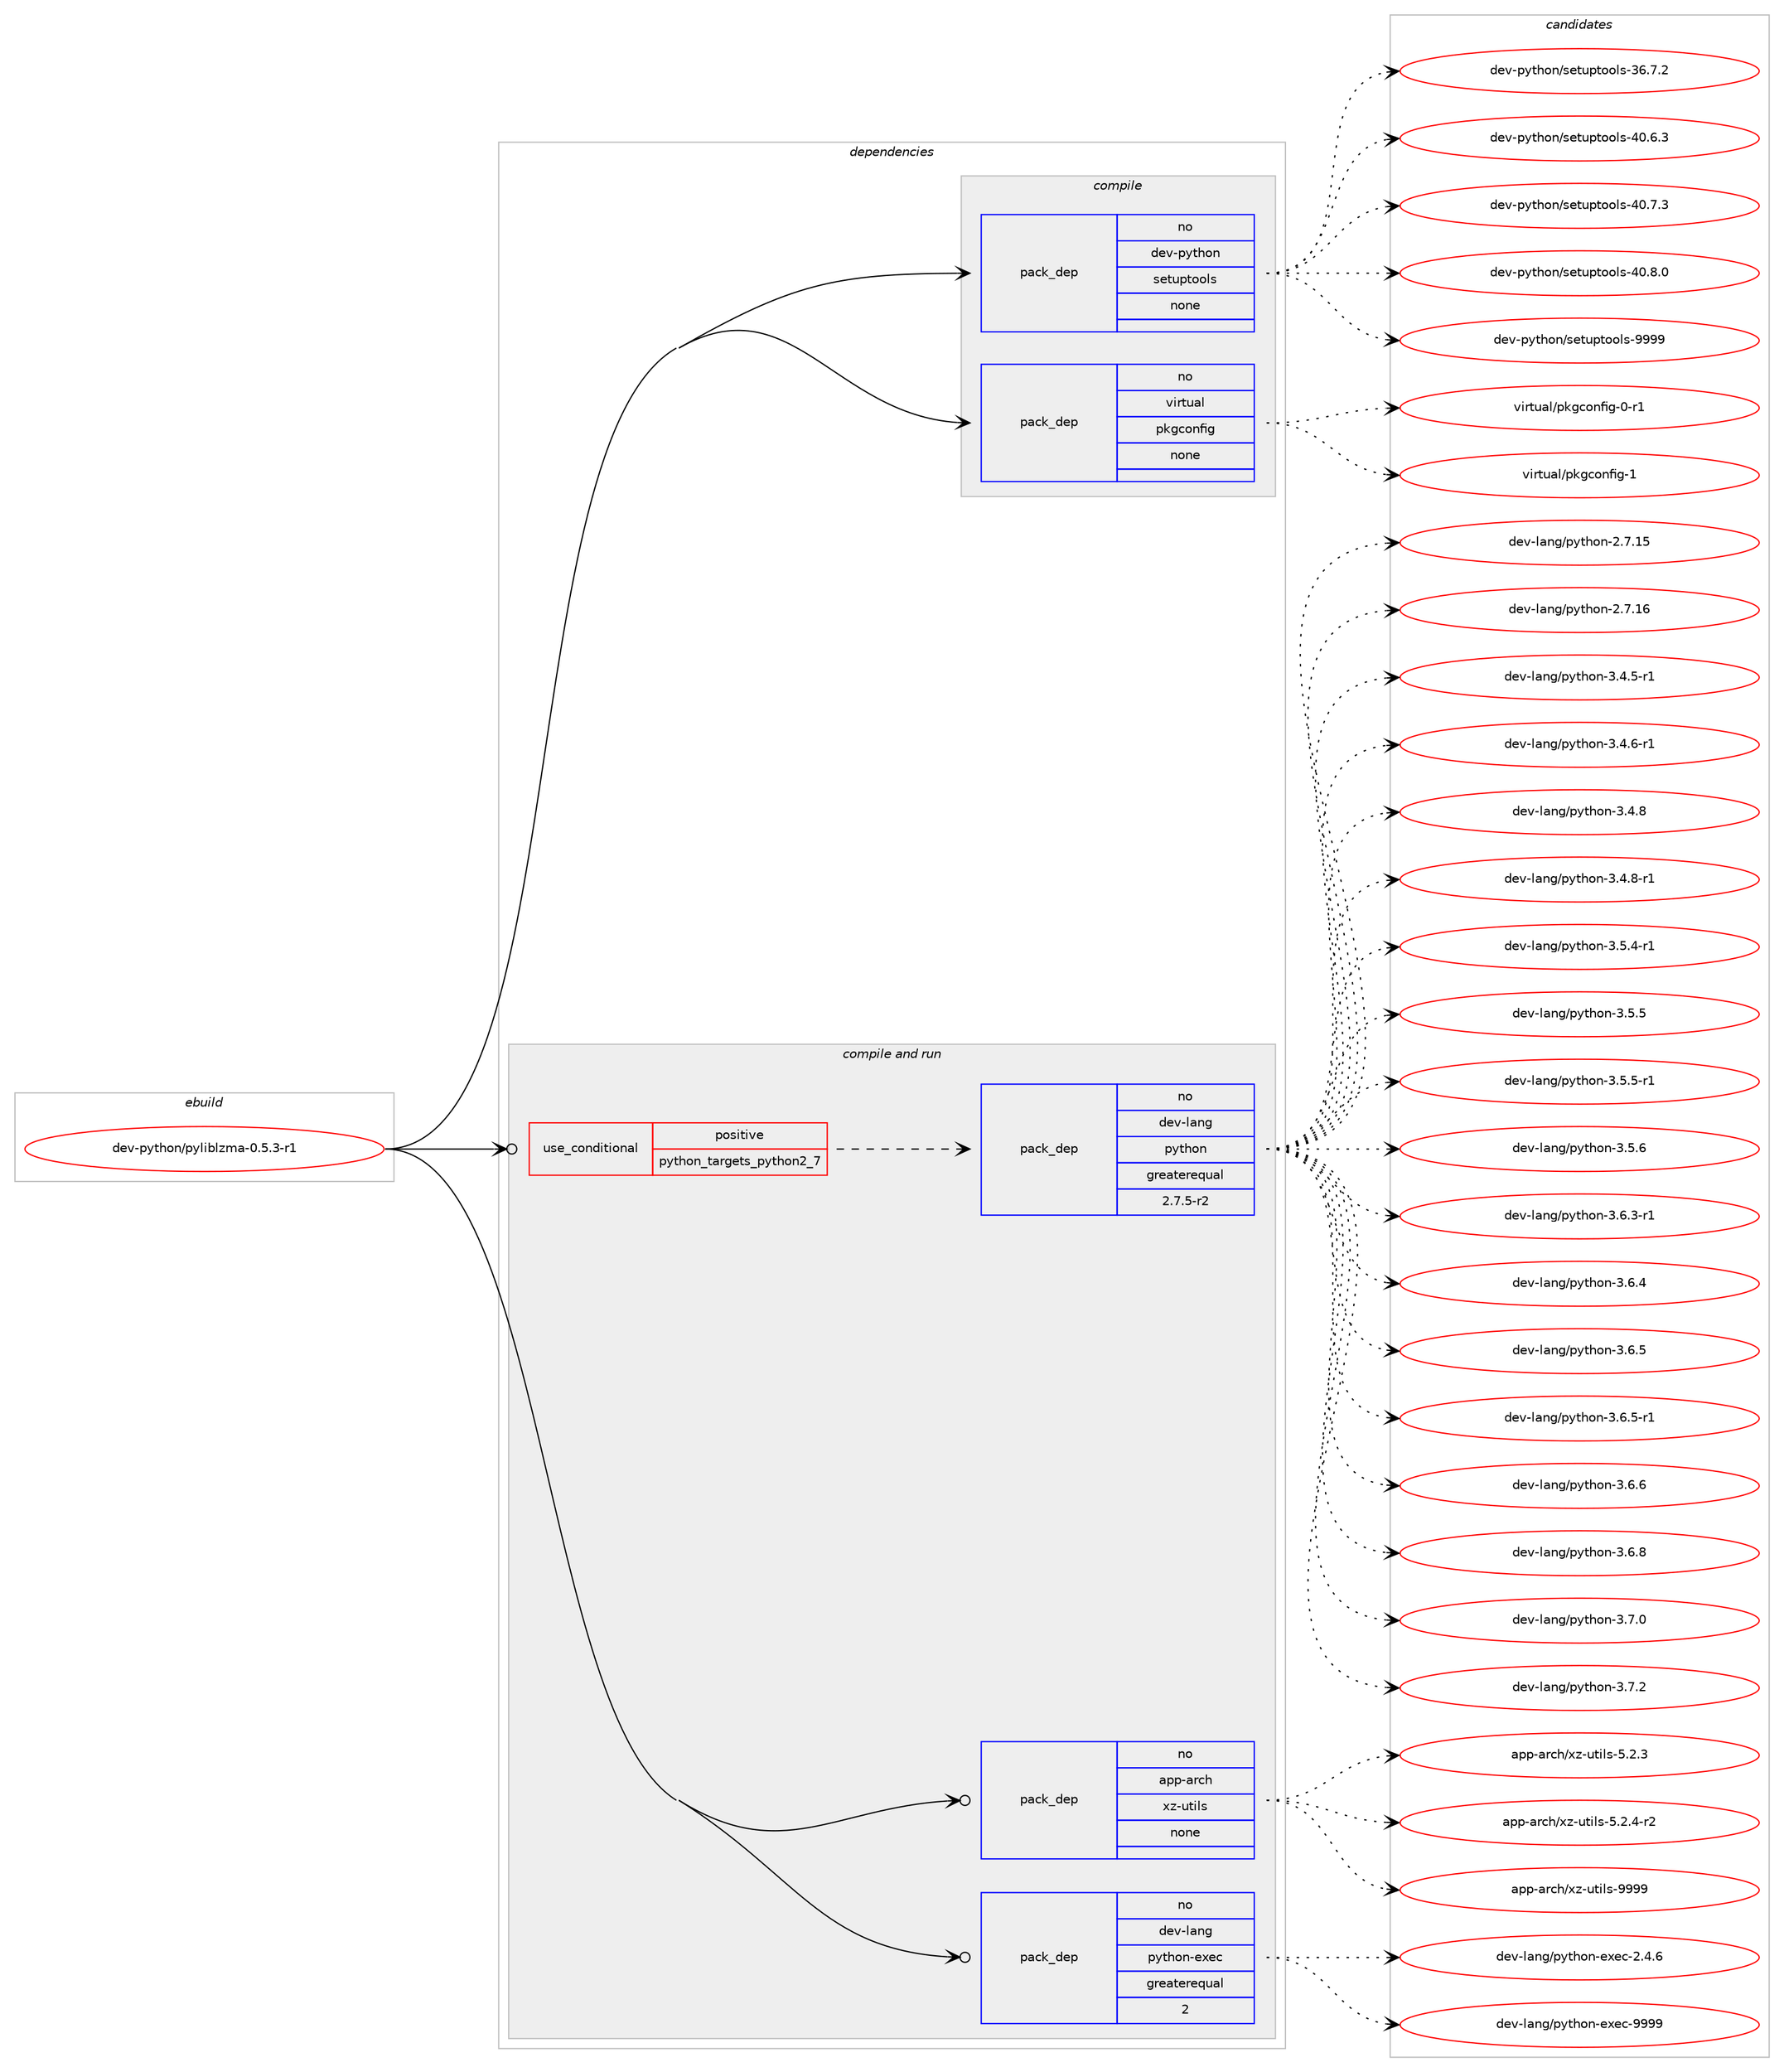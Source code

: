 digraph prolog {

# *************
# Graph options
# *************

newrank=true;
concentrate=true;
compound=true;
graph [rankdir=LR,fontname=Helvetica,fontsize=10,ranksep=1.5];#, ranksep=2.5, nodesep=0.2];
edge  [arrowhead=vee];
node  [fontname=Helvetica,fontsize=10];

# **********
# The ebuild
# **********

subgraph cluster_leftcol {
color=gray;
rank=same;
label=<<i>ebuild</i>>;
id [label="dev-python/pyliblzma-0.5.3-r1", color=red, width=4, href="../dev-python/pyliblzma-0.5.3-r1.svg"];
}

# ****************
# The dependencies
# ****************

subgraph cluster_midcol {
color=gray;
label=<<i>dependencies</i>>;
subgraph cluster_compile {
fillcolor="#eeeeee";
style=filled;
label=<<i>compile</i>>;
subgraph pack1025792 {
dependency1430226 [label=<<TABLE BORDER="0" CELLBORDER="1" CELLSPACING="0" CELLPADDING="4" WIDTH="220"><TR><TD ROWSPAN="6" CELLPADDING="30">pack_dep</TD></TR><TR><TD WIDTH="110">no</TD></TR><TR><TD>dev-python</TD></TR><TR><TD>setuptools</TD></TR><TR><TD>none</TD></TR><TR><TD></TD></TR></TABLE>>, shape=none, color=blue];
}
id:e -> dependency1430226:w [weight=20,style="solid",arrowhead="vee"];
subgraph pack1025793 {
dependency1430227 [label=<<TABLE BORDER="0" CELLBORDER="1" CELLSPACING="0" CELLPADDING="4" WIDTH="220"><TR><TD ROWSPAN="6" CELLPADDING="30">pack_dep</TD></TR><TR><TD WIDTH="110">no</TD></TR><TR><TD>virtual</TD></TR><TR><TD>pkgconfig</TD></TR><TR><TD>none</TD></TR><TR><TD></TD></TR></TABLE>>, shape=none, color=blue];
}
id:e -> dependency1430227:w [weight=20,style="solid",arrowhead="vee"];
}
subgraph cluster_compileandrun {
fillcolor="#eeeeee";
style=filled;
label=<<i>compile and run</i>>;
subgraph cond381112 {
dependency1430228 [label=<<TABLE BORDER="0" CELLBORDER="1" CELLSPACING="0" CELLPADDING="4"><TR><TD ROWSPAN="3" CELLPADDING="10">use_conditional</TD></TR><TR><TD>positive</TD></TR><TR><TD>python_targets_python2_7</TD></TR></TABLE>>, shape=none, color=red];
subgraph pack1025794 {
dependency1430229 [label=<<TABLE BORDER="0" CELLBORDER="1" CELLSPACING="0" CELLPADDING="4" WIDTH="220"><TR><TD ROWSPAN="6" CELLPADDING="30">pack_dep</TD></TR><TR><TD WIDTH="110">no</TD></TR><TR><TD>dev-lang</TD></TR><TR><TD>python</TD></TR><TR><TD>greaterequal</TD></TR><TR><TD>2.7.5-r2</TD></TR></TABLE>>, shape=none, color=blue];
}
dependency1430228:e -> dependency1430229:w [weight=20,style="dashed",arrowhead="vee"];
}
id:e -> dependency1430228:w [weight=20,style="solid",arrowhead="odotvee"];
subgraph pack1025795 {
dependency1430230 [label=<<TABLE BORDER="0" CELLBORDER="1" CELLSPACING="0" CELLPADDING="4" WIDTH="220"><TR><TD ROWSPAN="6" CELLPADDING="30">pack_dep</TD></TR><TR><TD WIDTH="110">no</TD></TR><TR><TD>app-arch</TD></TR><TR><TD>xz-utils</TD></TR><TR><TD>none</TD></TR><TR><TD></TD></TR></TABLE>>, shape=none, color=blue];
}
id:e -> dependency1430230:w [weight=20,style="solid",arrowhead="odotvee"];
subgraph pack1025796 {
dependency1430231 [label=<<TABLE BORDER="0" CELLBORDER="1" CELLSPACING="0" CELLPADDING="4" WIDTH="220"><TR><TD ROWSPAN="6" CELLPADDING="30">pack_dep</TD></TR><TR><TD WIDTH="110">no</TD></TR><TR><TD>dev-lang</TD></TR><TR><TD>python-exec</TD></TR><TR><TD>greaterequal</TD></TR><TR><TD>2</TD></TR></TABLE>>, shape=none, color=blue];
}
id:e -> dependency1430231:w [weight=20,style="solid",arrowhead="odotvee"];
}
subgraph cluster_run {
fillcolor="#eeeeee";
style=filled;
label=<<i>run</i>>;
}
}

# **************
# The candidates
# **************

subgraph cluster_choices {
rank=same;
color=gray;
label=<<i>candidates</i>>;

subgraph choice1025792 {
color=black;
nodesep=1;
choice100101118451121211161041111104711510111611711211611111110811545515446554650 [label="dev-python/setuptools-36.7.2", color=red, width=4,href="../dev-python/setuptools-36.7.2.svg"];
choice100101118451121211161041111104711510111611711211611111110811545524846544651 [label="dev-python/setuptools-40.6.3", color=red, width=4,href="../dev-python/setuptools-40.6.3.svg"];
choice100101118451121211161041111104711510111611711211611111110811545524846554651 [label="dev-python/setuptools-40.7.3", color=red, width=4,href="../dev-python/setuptools-40.7.3.svg"];
choice100101118451121211161041111104711510111611711211611111110811545524846564648 [label="dev-python/setuptools-40.8.0", color=red, width=4,href="../dev-python/setuptools-40.8.0.svg"];
choice10010111845112121116104111110471151011161171121161111111081154557575757 [label="dev-python/setuptools-9999", color=red, width=4,href="../dev-python/setuptools-9999.svg"];
dependency1430226:e -> choice100101118451121211161041111104711510111611711211611111110811545515446554650:w [style=dotted,weight="100"];
dependency1430226:e -> choice100101118451121211161041111104711510111611711211611111110811545524846544651:w [style=dotted,weight="100"];
dependency1430226:e -> choice100101118451121211161041111104711510111611711211611111110811545524846554651:w [style=dotted,weight="100"];
dependency1430226:e -> choice100101118451121211161041111104711510111611711211611111110811545524846564648:w [style=dotted,weight="100"];
dependency1430226:e -> choice10010111845112121116104111110471151011161171121161111111081154557575757:w [style=dotted,weight="100"];
}
subgraph choice1025793 {
color=black;
nodesep=1;
choice11810511411611797108471121071039911111010210510345484511449 [label="virtual/pkgconfig-0-r1", color=red, width=4,href="../virtual/pkgconfig-0-r1.svg"];
choice1181051141161179710847112107103991111101021051034549 [label="virtual/pkgconfig-1", color=red, width=4,href="../virtual/pkgconfig-1.svg"];
dependency1430227:e -> choice11810511411611797108471121071039911111010210510345484511449:w [style=dotted,weight="100"];
dependency1430227:e -> choice1181051141161179710847112107103991111101021051034549:w [style=dotted,weight="100"];
}
subgraph choice1025794 {
color=black;
nodesep=1;
choice10010111845108971101034711212111610411111045504655464953 [label="dev-lang/python-2.7.15", color=red, width=4,href="../dev-lang/python-2.7.15.svg"];
choice10010111845108971101034711212111610411111045504655464954 [label="dev-lang/python-2.7.16", color=red, width=4,href="../dev-lang/python-2.7.16.svg"];
choice1001011184510897110103471121211161041111104551465246534511449 [label="dev-lang/python-3.4.5-r1", color=red, width=4,href="../dev-lang/python-3.4.5-r1.svg"];
choice1001011184510897110103471121211161041111104551465246544511449 [label="dev-lang/python-3.4.6-r1", color=red, width=4,href="../dev-lang/python-3.4.6-r1.svg"];
choice100101118451089711010347112121116104111110455146524656 [label="dev-lang/python-3.4.8", color=red, width=4,href="../dev-lang/python-3.4.8.svg"];
choice1001011184510897110103471121211161041111104551465246564511449 [label="dev-lang/python-3.4.8-r1", color=red, width=4,href="../dev-lang/python-3.4.8-r1.svg"];
choice1001011184510897110103471121211161041111104551465346524511449 [label="dev-lang/python-3.5.4-r1", color=red, width=4,href="../dev-lang/python-3.5.4-r1.svg"];
choice100101118451089711010347112121116104111110455146534653 [label="dev-lang/python-3.5.5", color=red, width=4,href="../dev-lang/python-3.5.5.svg"];
choice1001011184510897110103471121211161041111104551465346534511449 [label="dev-lang/python-3.5.5-r1", color=red, width=4,href="../dev-lang/python-3.5.5-r1.svg"];
choice100101118451089711010347112121116104111110455146534654 [label="dev-lang/python-3.5.6", color=red, width=4,href="../dev-lang/python-3.5.6.svg"];
choice1001011184510897110103471121211161041111104551465446514511449 [label="dev-lang/python-3.6.3-r1", color=red, width=4,href="../dev-lang/python-3.6.3-r1.svg"];
choice100101118451089711010347112121116104111110455146544652 [label="dev-lang/python-3.6.4", color=red, width=4,href="../dev-lang/python-3.6.4.svg"];
choice100101118451089711010347112121116104111110455146544653 [label="dev-lang/python-3.6.5", color=red, width=4,href="../dev-lang/python-3.6.5.svg"];
choice1001011184510897110103471121211161041111104551465446534511449 [label="dev-lang/python-3.6.5-r1", color=red, width=4,href="../dev-lang/python-3.6.5-r1.svg"];
choice100101118451089711010347112121116104111110455146544654 [label="dev-lang/python-3.6.6", color=red, width=4,href="../dev-lang/python-3.6.6.svg"];
choice100101118451089711010347112121116104111110455146544656 [label="dev-lang/python-3.6.8", color=red, width=4,href="../dev-lang/python-3.6.8.svg"];
choice100101118451089711010347112121116104111110455146554648 [label="dev-lang/python-3.7.0", color=red, width=4,href="../dev-lang/python-3.7.0.svg"];
choice100101118451089711010347112121116104111110455146554650 [label="dev-lang/python-3.7.2", color=red, width=4,href="../dev-lang/python-3.7.2.svg"];
dependency1430229:e -> choice10010111845108971101034711212111610411111045504655464953:w [style=dotted,weight="100"];
dependency1430229:e -> choice10010111845108971101034711212111610411111045504655464954:w [style=dotted,weight="100"];
dependency1430229:e -> choice1001011184510897110103471121211161041111104551465246534511449:w [style=dotted,weight="100"];
dependency1430229:e -> choice1001011184510897110103471121211161041111104551465246544511449:w [style=dotted,weight="100"];
dependency1430229:e -> choice100101118451089711010347112121116104111110455146524656:w [style=dotted,weight="100"];
dependency1430229:e -> choice1001011184510897110103471121211161041111104551465246564511449:w [style=dotted,weight="100"];
dependency1430229:e -> choice1001011184510897110103471121211161041111104551465346524511449:w [style=dotted,weight="100"];
dependency1430229:e -> choice100101118451089711010347112121116104111110455146534653:w [style=dotted,weight="100"];
dependency1430229:e -> choice1001011184510897110103471121211161041111104551465346534511449:w [style=dotted,weight="100"];
dependency1430229:e -> choice100101118451089711010347112121116104111110455146534654:w [style=dotted,weight="100"];
dependency1430229:e -> choice1001011184510897110103471121211161041111104551465446514511449:w [style=dotted,weight="100"];
dependency1430229:e -> choice100101118451089711010347112121116104111110455146544652:w [style=dotted,weight="100"];
dependency1430229:e -> choice100101118451089711010347112121116104111110455146544653:w [style=dotted,weight="100"];
dependency1430229:e -> choice1001011184510897110103471121211161041111104551465446534511449:w [style=dotted,weight="100"];
dependency1430229:e -> choice100101118451089711010347112121116104111110455146544654:w [style=dotted,weight="100"];
dependency1430229:e -> choice100101118451089711010347112121116104111110455146544656:w [style=dotted,weight="100"];
dependency1430229:e -> choice100101118451089711010347112121116104111110455146554648:w [style=dotted,weight="100"];
dependency1430229:e -> choice100101118451089711010347112121116104111110455146554650:w [style=dotted,weight="100"];
}
subgraph choice1025795 {
color=black;
nodesep=1;
choice971121124597114991044712012245117116105108115455346504651 [label="app-arch/xz-utils-5.2.3", color=red, width=4,href="../app-arch/xz-utils-5.2.3.svg"];
choice9711211245971149910447120122451171161051081154553465046524511450 [label="app-arch/xz-utils-5.2.4-r2", color=red, width=4,href="../app-arch/xz-utils-5.2.4-r2.svg"];
choice9711211245971149910447120122451171161051081154557575757 [label="app-arch/xz-utils-9999", color=red, width=4,href="../app-arch/xz-utils-9999.svg"];
dependency1430230:e -> choice971121124597114991044712012245117116105108115455346504651:w [style=dotted,weight="100"];
dependency1430230:e -> choice9711211245971149910447120122451171161051081154553465046524511450:w [style=dotted,weight="100"];
dependency1430230:e -> choice9711211245971149910447120122451171161051081154557575757:w [style=dotted,weight="100"];
}
subgraph choice1025796 {
color=black;
nodesep=1;
choice1001011184510897110103471121211161041111104510112010199455046524654 [label="dev-lang/python-exec-2.4.6", color=red, width=4,href="../dev-lang/python-exec-2.4.6.svg"];
choice10010111845108971101034711212111610411111045101120101994557575757 [label="dev-lang/python-exec-9999", color=red, width=4,href="../dev-lang/python-exec-9999.svg"];
dependency1430231:e -> choice1001011184510897110103471121211161041111104510112010199455046524654:w [style=dotted,weight="100"];
dependency1430231:e -> choice10010111845108971101034711212111610411111045101120101994557575757:w [style=dotted,weight="100"];
}
}

}
